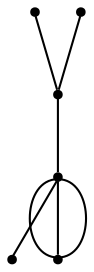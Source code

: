 graph {
  node [shape=point,comment="{\"directed\":false,\"doi\":\"10.1007/978-3-642-11805-0_18\",\"figure\":\"11 (2)\"}"]

  v0 [pos="1079.9948359289833,2652.543410515063"]
  v1 [pos="1018.8576313817223,2600.4785354151873"]
  v2 [pos="896.5792138742845,2704.6123561049953"]
  v3 [pos="957.7163547959439,2730.6467016971474"]
  v4 [pos="896.5792138742845,2522.375244233103"]
  v5 [pos="835.4420729526253,2548.409844230883"]

  v0 -- v1 [id="-1",pos="1079.9948359289833,2652.543410515063 1018.8576313817223,2600.4785354151873 1018.8576313817223,2600.4785354151873 1018.8576313817223,2600.4785354151873"]
  v2 -- v5 [id="-2",pos="896.5792138742845,2704.6123561049953 774.3049956565679,2704.6123561049953 774.3049956565679,2704.6123561049953 774.3049956565679,2704.6123561049953 774.3049956565679,2548.409844230883 774.3049956565679,2548.409844230883 774.3049956565679,2548.409844230883 835.4420729526253,2548.409844230883 835.4420729526253,2548.409844230883 835.4420729526253,2548.409844230883"]
  v2 -- v5 [id="-3",pos="896.5792138742845,2704.6123561049953 1141.1319132250408,2704.6123561049953 1141.1319132250408,2704.6123561049953 1141.1319132250408,2704.6123561049953 1141.1319132250408,2548.409844230883 1141.1319132250408,2548.409844230883 1141.1319132250408,2548.409844230883 835.4420729526253,2548.409844230883 835.4420729526253,2548.409844230883 835.4420729526253,2548.409844230883"]
  v2 -- v5 [id="-4",pos="896.5792138742845,2704.6123561049953 835.4420729526253,2548.409844230883 835.4420729526253,2548.409844230883 835.4420729526253,2548.409844230883"]
  v3 -- v1 [id="-5",pos="957.7163547959439,2730.6467016971474 1018.8576313817223,2600.4785354151873 1018.8576313817223,2600.4785354151873 1018.8576313817223,2600.4785354151873"]
  v1 -- v2 [id="-6",pos="1018.8576313817223,2600.4785354151873 896.5792138742845,2704.6123561049953 896.5792138742845,2704.6123561049953 896.5792138742845,2704.6123561049953"]
  v2 -- v4 [id="-7",pos="896.5792138742845,2704.6123561049953 896.5792138742845,2522.375244233103 896.5792138742845,2522.375244233103 896.5792138742845,2522.375244233103"]
}